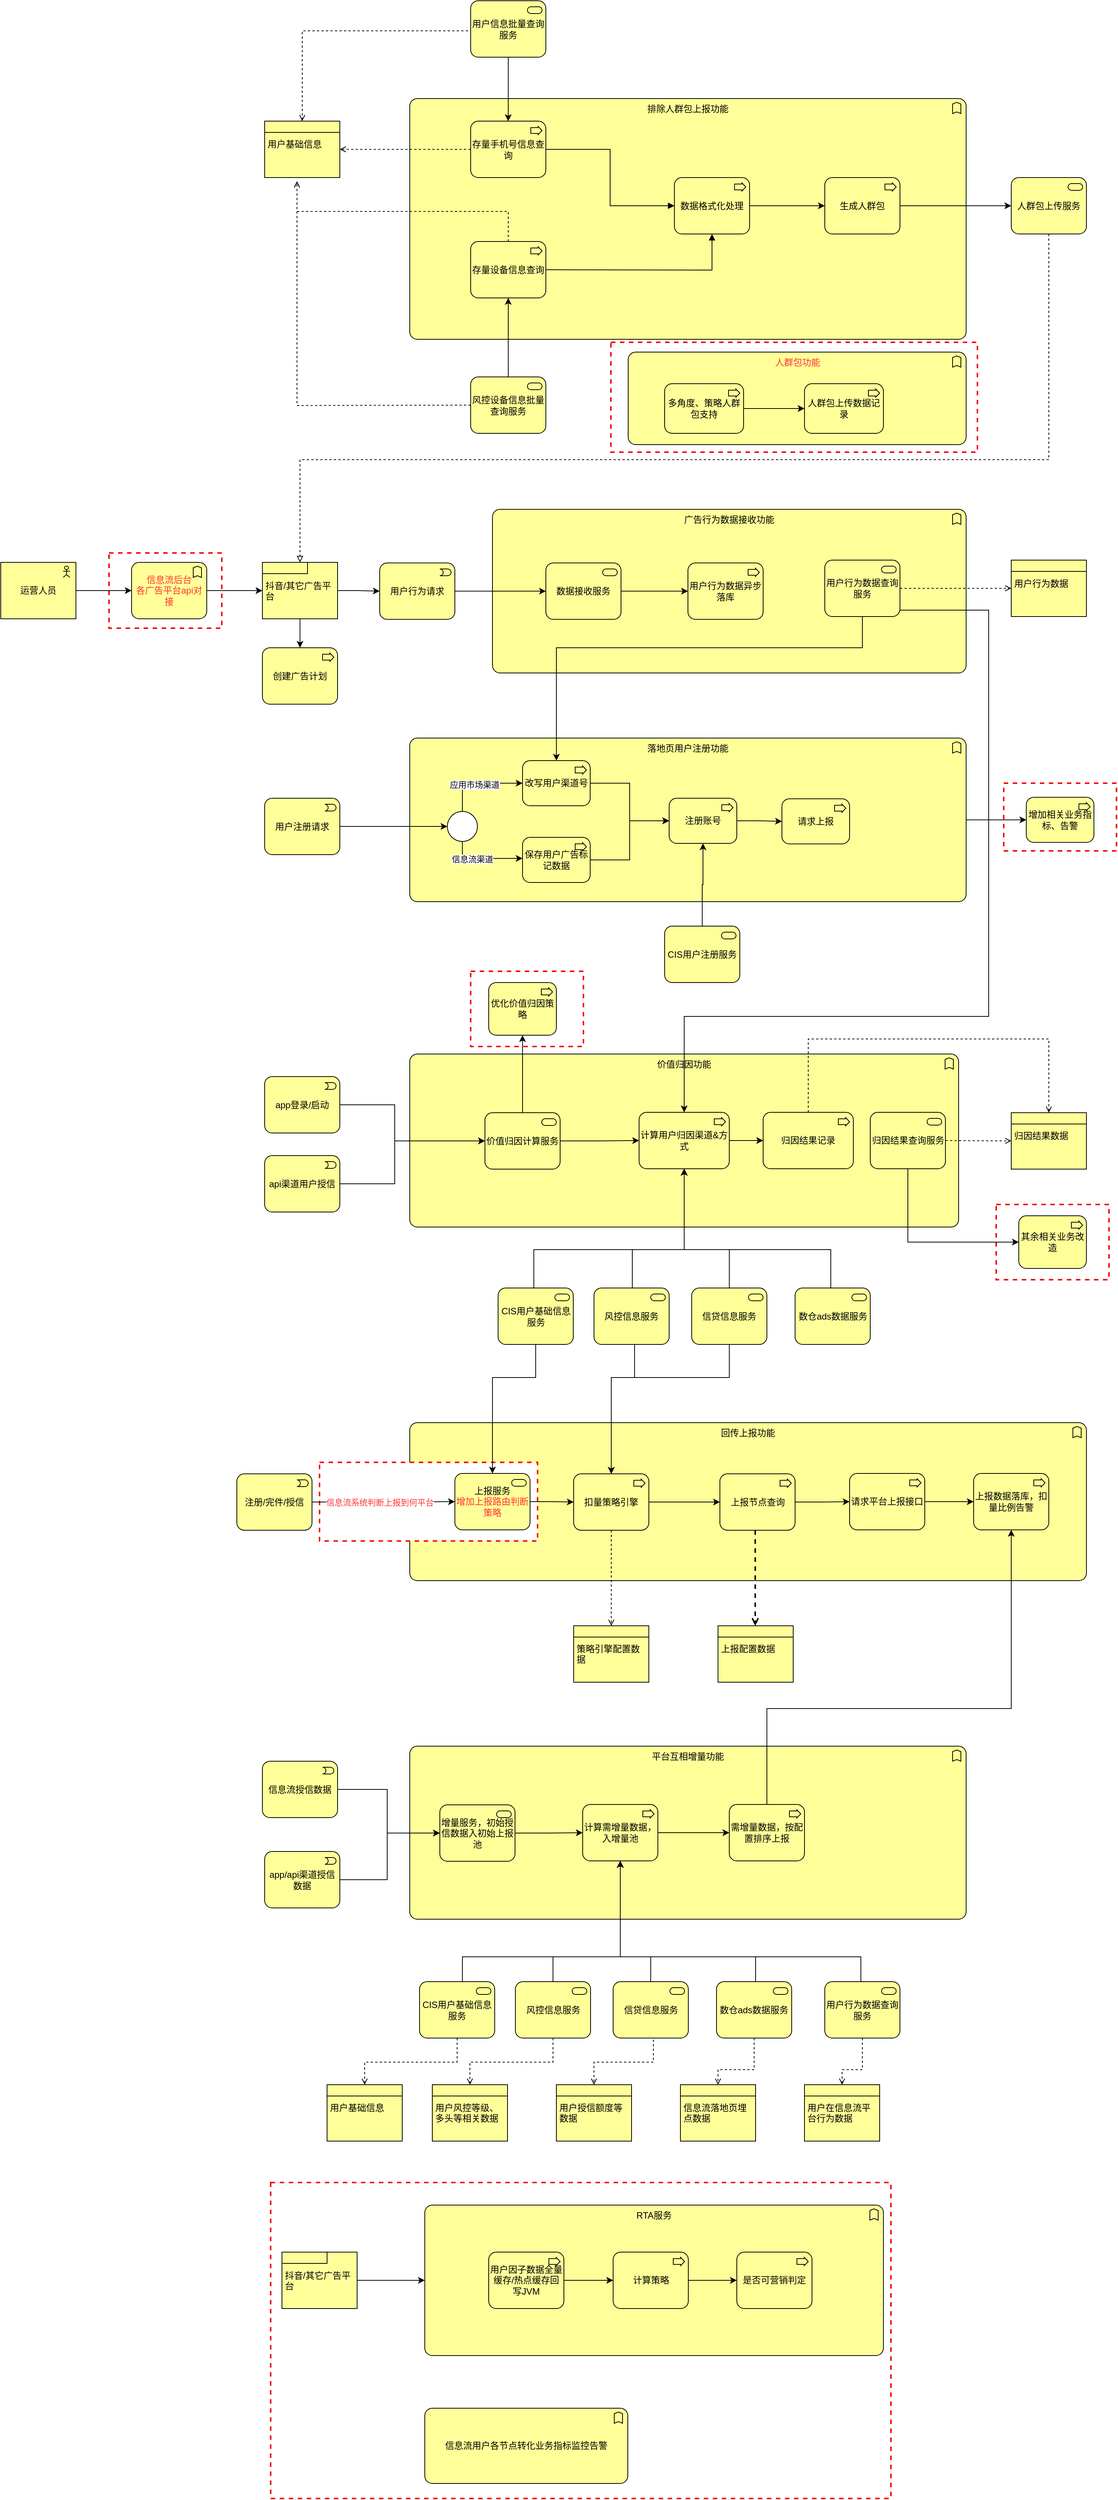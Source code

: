<mxfile version="21.6.9" type="github">
  <diagram name="第 1 页" id="P8AS8_ozcxbZACo7uCWV">
    <mxGraphModel dx="2673" dy="1119" grid="1" gridSize="10" guides="1" tooltips="1" connect="1" arrows="1" fold="1" page="1" pageScale="1" pageWidth="827" pageHeight="1169" math="0" shadow="0">
      <root>
        <mxCell id="0" />
        <mxCell id="1" parent="0" />
        <mxCell id="4QnyZibkJMVUhtKKeDK3-170" value="" style="whiteSpace=wrap;html=1;dashed=1;strokeColor=#f40606;strokeWidth=2;" vertex="1" parent="1">
          <mxGeometry x="-55" y="2980" width="825" height="420" as="geometry" />
        </mxCell>
        <mxCell id="4QnyZibkJMVUhtKKeDK3-159" value="" style="whiteSpace=wrap;html=1;dashed=1;strokeColor=#f40606;strokeWidth=2;" vertex="1" parent="1">
          <mxGeometry x="211" y="1370" width="150" height="100" as="geometry" />
        </mxCell>
        <mxCell id="4QnyZibkJMVUhtKKeDK3-155" value="" style="whiteSpace=wrap;html=1;dashed=1;strokeColor=#f40606;strokeWidth=2;" vertex="1" parent="1">
          <mxGeometry x="910" y="1680" width="150" height="100" as="geometry" />
        </mxCell>
        <mxCell id="4QnyZibkJMVUhtKKeDK3-153" value="" style="whiteSpace=wrap;html=1;dashed=1;strokeColor=#f40606;strokeWidth=2;" vertex="1" parent="1">
          <mxGeometry x="920" y="1120" width="150" height="90" as="geometry" />
        </mxCell>
        <mxCell id="4QnyZibkJMVUhtKKeDK3-150" value="" style="whiteSpace=wrap;html=1;dashed=1;strokeColor=#f40606;strokeWidth=2;" vertex="1" parent="1">
          <mxGeometry x="397.5" y="534" width="487.5" height="146" as="geometry" />
        </mxCell>
        <mxCell id="4QnyZibkJMVUhtKKeDK3-144" value="" style="whiteSpace=wrap;html=1;dashed=1;strokeColor=#f40606;strokeWidth=2;" vertex="1" parent="1">
          <mxGeometry x="-270" y="814" width="150" height="100" as="geometry" />
        </mxCell>
        <mxCell id="4QnyZibkJMVUhtKKeDK3-1" value="回传上报功能" style="html=1;outlineConnect=0;whiteSpace=wrap;fillColor=#ffff99;shape=mxgraph.archimate.business;busType=function;verticalAlign=top;" vertex="1" parent="1">
          <mxGeometry x="130" y="1970" width="900" height="210" as="geometry" />
        </mxCell>
        <mxCell id="4QnyZibkJMVUhtKKeDK3-129" value="" style="whiteSpace=wrap;html=1;dashed=1;strokeColor=#f40606;strokeWidth=2;" vertex="1" parent="1">
          <mxGeometry x="10" y="2022.75" width="290" height="104.5" as="geometry" />
        </mxCell>
        <mxCell id="4QnyZibkJMVUhtKKeDK3-2" value="价值归因功能" style="html=1;outlineConnect=0;whiteSpace=wrap;fillColor=#ffff99;shape=mxgraph.archimate.business;busType=function;verticalAlign=top;" vertex="1" parent="1">
          <mxGeometry x="130" y="1480" width="730" height="230" as="geometry" />
        </mxCell>
        <mxCell id="4QnyZibkJMVUhtKKeDK3-3" value="&lt;div style=&quot;&quot;&gt;&lt;span style=&quot;background-color: initial;&quot;&gt;排除人群包上报功能&lt;/span&gt;&lt;/div&gt;" style="html=1;outlineConnect=0;whiteSpace=wrap;fillColor=#ffff99;shape=mxgraph.archimate.business;busType=function;align=center;verticalAlign=top;" vertex="1" parent="1">
          <mxGeometry x="130" y="210" width="740" height="320" as="geometry" />
        </mxCell>
        <mxCell id="4QnyZibkJMVUhtKKeDK3-4" value="存量手机号信息查询" style="html=1;outlineConnect=0;whiteSpace=wrap;fillColor=#ffff99;shape=mxgraph.archimate.business;busType=process" vertex="1" parent="1">
          <mxGeometry x="211" y="240" width="100" height="75" as="geometry" />
        </mxCell>
        <mxCell id="4QnyZibkJMVUhtKKeDK3-5" style="edgeStyle=orthogonalEdgeStyle;rounded=0;orthogonalLoop=1;jettySize=auto;html=1;" edge="1" parent="1" source="4QnyZibkJMVUhtKKeDK3-6" target="4QnyZibkJMVUhtKKeDK3-4">
          <mxGeometry relative="1" as="geometry" />
        </mxCell>
        <mxCell id="4QnyZibkJMVUhtKKeDK3-6" value="用户信息批量查询服务" style="html=1;outlineConnect=0;whiteSpace=wrap;fillColor=#ffff99;shape=mxgraph.archimate.business;busType=service" vertex="1" parent="1">
          <mxGeometry x="211" y="80" width="100" height="75" as="geometry" />
        </mxCell>
        <mxCell id="4QnyZibkJMVUhtKKeDK3-7" value="&lt;table cellpadding=&quot;0&quot; cellspacing=&quot;0&quot; style=&quot;font-size:1em;width:100%;height:100%;&quot;&gt;&lt;tbody&gt;&lt;tr style=&quot;height:20px;&quot;&gt;&lt;td align=&quot;center&quot;&gt;&lt;/td&gt;&lt;/tr&gt;&lt;tr&gt;&lt;td align=&quot;left&quot; valign=&quot;top&quot; style=&quot;padding:4px;&quot;&gt;用户基础信息&lt;/td&gt;&lt;/tr&gt;&lt;/tbody&gt;&lt;/table&gt;" style="html=1;outlineConnect=0;whiteSpace=wrap;fillColor=#ffff99;shape=mxgraph.archimate.businessObject;overflow=fill" vertex="1" parent="1">
          <mxGeometry x="-63" y="240" width="100" height="75" as="geometry" />
        </mxCell>
        <mxCell id="4QnyZibkJMVUhtKKeDK3-8" value="" style="edgeStyle=elbowEdgeStyle;html=1;endArrow=open;elbow=vertical;endFill=1;dashed=1;rounded=0;exitX=0;exitY=0.5;exitDx=0;exitDy=0;exitPerimeter=0;" edge="1" parent="1" source="4QnyZibkJMVUhtKKeDK3-6" target="4QnyZibkJMVUhtKKeDK3-7">
          <mxGeometry width="100" height="75" relative="1" as="geometry">
            <mxPoint x="260" y="160" as="sourcePoint" />
            <mxPoint x="680" y="470" as="targetPoint" />
            <Array as="points">
              <mxPoint x="120" y="120" />
            </Array>
          </mxGeometry>
        </mxCell>
        <mxCell id="4QnyZibkJMVUhtKKeDK3-9" value="" style="edgeStyle=elbowEdgeStyle;html=1;endArrow=open;elbow=vertical;endFill=1;dashed=1;rounded=0;exitX=0;exitY=0.5;exitDx=0;exitDy=0;exitPerimeter=0;entryX=1;entryY=0.5;entryDx=0;entryDy=0;entryPerimeter=0;" edge="1" parent="1" source="4QnyZibkJMVUhtKKeDK3-4" target="4QnyZibkJMVUhtKKeDK3-7">
          <mxGeometry width="100" height="75" relative="1" as="geometry">
            <mxPoint x="50" y="430" as="sourcePoint" />
            <mxPoint x="-150" y="552" as="targetPoint" />
          </mxGeometry>
        </mxCell>
        <mxCell id="4QnyZibkJMVUhtKKeDK3-10" value="存量设备信息查询" style="html=1;outlineConnect=0;whiteSpace=wrap;fillColor=#ffff99;shape=mxgraph.archimate.business;busType=process" vertex="1" parent="1">
          <mxGeometry x="211" y="400" width="100" height="75" as="geometry" />
        </mxCell>
        <mxCell id="4QnyZibkJMVUhtKKeDK3-11" value="" style="edgeStyle=elbowEdgeStyle;html=1;endArrow=open;elbow=vertical;endFill=1;dashed=1;rounded=0;exitX=0.5;exitY=0;exitDx=0;exitDy=0;exitPerimeter=0;" edge="1" parent="1" source="4QnyZibkJMVUhtKKeDK3-10">
          <mxGeometry width="100" height="75" relative="1" as="geometry">
            <mxPoint x="150" y="410" as="sourcePoint" />
            <mxPoint x="-20" y="320" as="targetPoint" />
          </mxGeometry>
        </mxCell>
        <mxCell id="4QnyZibkJMVUhtKKeDK3-12" style="edgeStyle=orthogonalEdgeStyle;rounded=0;orthogonalLoop=1;jettySize=auto;html=1;entryX=0.5;entryY=1;entryDx=0;entryDy=0;entryPerimeter=0;" edge="1" parent="1" source="4QnyZibkJMVUhtKKeDK3-13" target="4QnyZibkJMVUhtKKeDK3-10">
          <mxGeometry relative="1" as="geometry" />
        </mxCell>
        <mxCell id="4QnyZibkJMVUhtKKeDK3-13" value="风控设备信息批量查询服务" style="html=1;outlineConnect=0;whiteSpace=wrap;fillColor=#ffff99;shape=mxgraph.archimate.business;busType=service" vertex="1" parent="1">
          <mxGeometry x="211" y="580" width="100" height="75" as="geometry" />
        </mxCell>
        <mxCell id="4QnyZibkJMVUhtKKeDK3-14" style="edgeStyle=orthogonalEdgeStyle;rounded=0;orthogonalLoop=1;jettySize=auto;html=1;entryX=0;entryY=0.5;entryDx=0;entryDy=0;entryPerimeter=0;" edge="1" parent="1" source="4QnyZibkJMVUhtKKeDK3-15" target="4QnyZibkJMVUhtKKeDK3-19">
          <mxGeometry relative="1" as="geometry" />
        </mxCell>
        <mxCell id="4QnyZibkJMVUhtKKeDK3-15" value="数据格式化处理" style="html=1;outlineConnect=0;whiteSpace=wrap;fillColor=#ffff99;shape=mxgraph.archimate.business;busType=process" vertex="1" parent="1">
          <mxGeometry x="482" y="315" width="100" height="75" as="geometry" />
        </mxCell>
        <mxCell id="4QnyZibkJMVUhtKKeDK3-16" value="" style="endArrow=block;html=1;endFill=1;startArrow=none;startFill=0;edgeStyle=elbowEdgeStyle;elbow=vertical;dashed=0;rounded=0;entryX=0;entryY=0.5;entryDx=0;entryDy=0;entryPerimeter=0;" edge="1" parent="1" source="4QnyZibkJMVUhtKKeDK3-4" target="4QnyZibkJMVUhtKKeDK3-15">
          <mxGeometry width="100" height="75" relative="1" as="geometry">
            <mxPoint x="20" y="605" as="sourcePoint" />
            <mxPoint x="120" y="530" as="targetPoint" />
          </mxGeometry>
        </mxCell>
        <mxCell id="4QnyZibkJMVUhtKKeDK3-17" value="" style="edgeStyle=elbowEdgeStyle;html=1;endArrow=block;dashed=0;elbow=vertical;endFill=1;rounded=0;exitX=1;exitY=0.5;exitDx=0;exitDy=0;exitPerimeter=0;" edge="1" parent="1" source="4QnyZibkJMVUhtKKeDK3-10" target="4QnyZibkJMVUhtKKeDK3-15">
          <mxGeometry width="160" relative="1" as="geometry">
            <mxPoint x="370" y="630" as="sourcePoint" />
            <mxPoint x="530" y="630" as="targetPoint" />
            <Array as="points">
              <mxPoint x="380" y="438" />
            </Array>
          </mxGeometry>
        </mxCell>
        <mxCell id="4QnyZibkJMVUhtKKeDK3-18" style="edgeStyle=orthogonalEdgeStyle;rounded=0;orthogonalLoop=1;jettySize=auto;html=1;entryX=0;entryY=0.5;entryDx=0;entryDy=0;entryPerimeter=0;" edge="1" parent="1" source="4QnyZibkJMVUhtKKeDK3-19" target="4QnyZibkJMVUhtKKeDK3-21">
          <mxGeometry relative="1" as="geometry" />
        </mxCell>
        <mxCell id="4QnyZibkJMVUhtKKeDK3-19" value="生成人群包" style="html=1;outlineConnect=0;whiteSpace=wrap;fillColor=#ffff99;shape=mxgraph.archimate.business;busType=process" vertex="1" parent="1">
          <mxGeometry x="682" y="315" width="100" height="75" as="geometry" />
        </mxCell>
        <mxCell id="4QnyZibkJMVUhtKKeDK3-20" value="" style="edgeStyle=elbowEdgeStyle;html=1;endArrow=open;elbow=vertical;endFill=1;dashed=1;rounded=0;exitX=0;exitY=0.5;exitDx=0;exitDy=0;exitPerimeter=0;" edge="1" parent="1" source="4QnyZibkJMVUhtKKeDK3-13">
          <mxGeometry width="100" height="75" relative="1" as="geometry">
            <mxPoint x="110" y="570" as="sourcePoint" />
            <mxPoint x="-20" y="320" as="targetPoint" />
            <Array as="points">
              <mxPoint x="70" y="618" />
            </Array>
          </mxGeometry>
        </mxCell>
        <mxCell id="4QnyZibkJMVUhtKKeDK3-21" value="人群包上传服务" style="html=1;outlineConnect=0;whiteSpace=wrap;fillColor=#ffff99;shape=mxgraph.archimate.business;busType=service" vertex="1" parent="1">
          <mxGeometry x="930" y="315" width="100" height="75" as="geometry" />
        </mxCell>
        <mxCell id="4QnyZibkJMVUhtKKeDK3-142" style="edgeStyle=orthogonalEdgeStyle;rounded=0;orthogonalLoop=1;jettySize=auto;html=1;entryX=0;entryY=0.5;entryDx=0;entryDy=0;entryPerimeter=0;" edge="1" parent="1" source="4QnyZibkJMVUhtKKeDK3-23" target="4QnyZibkJMVUhtKKeDK3-141">
          <mxGeometry relative="1" as="geometry" />
        </mxCell>
        <mxCell id="4QnyZibkJMVUhtKKeDK3-23" value="运营人员" style="html=1;outlineConnect=0;whiteSpace=wrap;fillColor=#ffff99;shape=mxgraph.archimate.application;appType=actor" vertex="1" parent="1">
          <mxGeometry x="-414" y="826.5" width="100" height="75" as="geometry" />
        </mxCell>
        <mxCell id="4QnyZibkJMVUhtKKeDK3-24" value="创建广告计划" style="html=1;outlineConnect=0;whiteSpace=wrap;fillColor=#ffff99;shape=mxgraph.archimate.business;busType=process" vertex="1" parent="1">
          <mxGeometry x="-66" y="940" width="100" height="75" as="geometry" />
        </mxCell>
        <mxCell id="4QnyZibkJMVUhtKKeDK3-25" value="广告行为数据接收功能" style="html=1;outlineConnect=0;whiteSpace=wrap;fillColor=#ffff99;shape=mxgraph.archimate.business;busType=function;verticalAlign=top;" vertex="1" parent="1">
          <mxGeometry x="240" y="756" width="630" height="217.5" as="geometry" />
        </mxCell>
        <mxCell id="4QnyZibkJMVUhtKKeDK3-26" style="edgeStyle=orthogonalEdgeStyle;rounded=0;orthogonalLoop=1;jettySize=auto;html=1;entryX=0;entryY=0.5;entryDx=0;entryDy=0;entryPerimeter=0;" edge="1" parent="1" source="4QnyZibkJMVUhtKKeDK3-27" target="4QnyZibkJMVUhtKKeDK3-29">
          <mxGeometry relative="1" as="geometry" />
        </mxCell>
        <mxCell id="4QnyZibkJMVUhtKKeDK3-27" value="用户行为请求" style="html=1;outlineConnect=0;whiteSpace=wrap;fillColor=#ffff99;shape=mxgraph.archimate.business;busType=event" vertex="1" parent="1">
          <mxGeometry x="90" y="827.25" width="100" height="75" as="geometry" />
        </mxCell>
        <mxCell id="4QnyZibkJMVUhtKKeDK3-28" style="edgeStyle=orthogonalEdgeStyle;rounded=0;orthogonalLoop=1;jettySize=auto;html=1;entryX=0;entryY=0.5;entryDx=0;entryDy=0;entryPerimeter=0;" edge="1" parent="1" source="4QnyZibkJMVUhtKKeDK3-29" target="4QnyZibkJMVUhtKKeDK3-30">
          <mxGeometry relative="1" as="geometry" />
        </mxCell>
        <mxCell id="4QnyZibkJMVUhtKKeDK3-29" value="数据接收服务" style="html=1;outlineConnect=0;whiteSpace=wrap;fillColor=#ffff99;shape=mxgraph.archimate.business;busType=service" vertex="1" parent="1">
          <mxGeometry x="311" y="827.25" width="100" height="75" as="geometry" />
        </mxCell>
        <mxCell id="4QnyZibkJMVUhtKKeDK3-30" value="用户行为数据异步落库" style="html=1;outlineConnect=0;whiteSpace=wrap;fillColor=#ffff99;shape=mxgraph.archimate.business;busType=process" vertex="1" parent="1">
          <mxGeometry x="500" y="827.25" width="100" height="75" as="geometry" />
        </mxCell>
        <mxCell id="4QnyZibkJMVUhtKKeDK3-31" value="用户行为数据查询服务" style="html=1;outlineConnect=0;whiteSpace=wrap;fillColor=#ffff99;shape=mxgraph.archimate.business;busType=service" vertex="1" parent="1">
          <mxGeometry x="682" y="823.5" width="100" height="75" as="geometry" />
        </mxCell>
        <mxCell id="4QnyZibkJMVUhtKKeDK3-32" value="&lt;table cellpadding=&quot;0&quot; cellspacing=&quot;0&quot; style=&quot;font-size:1em;width:100%;height:100%;&quot;&gt;&lt;tbody&gt;&lt;tr style=&quot;height:20px;&quot;&gt;&lt;td align=&quot;center&quot;&gt;&lt;/td&gt;&lt;/tr&gt;&lt;tr&gt;&lt;td align=&quot;left&quot; valign=&quot;top&quot; style=&quot;padding:4px;&quot;&gt;用户行为数据&lt;/td&gt;&lt;/tr&gt;&lt;/tbody&gt;&lt;/table&gt;" style="html=1;outlineConnect=0;whiteSpace=wrap;fillColor=#ffff99;shape=mxgraph.archimate.businessObject;overflow=fill" vertex="1" parent="1">
          <mxGeometry x="930" y="823.5" width="100" height="75" as="geometry" />
        </mxCell>
        <mxCell id="4QnyZibkJMVUhtKKeDK3-152" style="edgeStyle=orthogonalEdgeStyle;rounded=0;orthogonalLoop=1;jettySize=auto;html=1;" edge="1" parent="1" source="4QnyZibkJMVUhtKKeDK3-33" target="4QnyZibkJMVUhtKKeDK3-151">
          <mxGeometry relative="1" as="geometry" />
        </mxCell>
        <mxCell id="4QnyZibkJMVUhtKKeDK3-33" value="落地页用户注册功能" style="html=1;outlineConnect=0;whiteSpace=wrap;fillColor=#ffff99;shape=mxgraph.archimate.business;busType=function;verticalAlign=top;" vertex="1" parent="1">
          <mxGeometry x="130" y="1060" width="740" height="217.5" as="geometry" />
        </mxCell>
        <mxCell id="4QnyZibkJMVUhtKKeDK3-34" style="edgeStyle=orthogonalEdgeStyle;rounded=0;orthogonalLoop=1;jettySize=auto;html=1;entryX=0;entryY=0.5;entryDx=0;entryDy=0;entryPerimeter=0;" edge="1" parent="1" source="4QnyZibkJMVUhtKKeDK3-37" target="4QnyZibkJMVUhtKKeDK3-27">
          <mxGeometry relative="1" as="geometry" />
        </mxCell>
        <mxCell id="4QnyZibkJMVUhtKKeDK3-35" style="edgeStyle=orthogonalEdgeStyle;rounded=0;orthogonalLoop=1;jettySize=auto;html=1;entryX=0.5;entryY=0;entryDx=0;entryDy=0;entryPerimeter=0;" edge="1" parent="1" source="4QnyZibkJMVUhtKKeDK3-31" target="4QnyZibkJMVUhtKKeDK3-48">
          <mxGeometry relative="1" as="geometry">
            <Array as="points">
              <mxPoint x="732" y="940" />
              <mxPoint x="325" y="940" />
            </Array>
          </mxGeometry>
        </mxCell>
        <mxCell id="4QnyZibkJMVUhtKKeDK3-36" style="edgeStyle=orthogonalEdgeStyle;rounded=0;orthogonalLoop=1;jettySize=auto;html=1;entryX=0.5;entryY=0;entryDx=0;entryDy=0;entryPerimeter=0;" edge="1" parent="1" source="4QnyZibkJMVUhtKKeDK3-37" target="4QnyZibkJMVUhtKKeDK3-24">
          <mxGeometry relative="1" as="geometry" />
        </mxCell>
        <mxCell id="4QnyZibkJMVUhtKKeDK3-37" value="&lt;table cellpadding=&quot;0&quot; cellspacing=&quot;0&quot; style=&quot;font-size:1em;width:100%;height:100%;&quot;&gt;&lt;tbody&gt;&lt;tr style=&quot;height:20px;&quot;&gt;&lt;td align=&quot;left&quot;&gt;&lt;/td&gt;&lt;/tr&gt;&lt;tr&gt;&lt;td align=&quot;left&quot; valign=&quot;top&quot; style=&quot;padding:4px;&quot;&gt;抖音/其它广告平台&lt;/td&gt;&lt;/tr&gt;&lt;/tbody&gt;&lt;/table&gt;" style="html=1;outlineConnect=0;whiteSpace=wrap;fillColor=#ffff99;shape=mxgraph.archimate.product;overflow=fill" vertex="1" parent="1">
          <mxGeometry x="-66" y="826.5" width="100" height="75" as="geometry" />
        </mxCell>
        <mxCell id="4QnyZibkJMVUhtKKeDK3-38" style="edgeStyle=orthogonalEdgeStyle;rounded=0;orthogonalLoop=1;jettySize=auto;html=1;entryX=0.5;entryY=0;entryDx=0;entryDy=0;entryPerimeter=0;" edge="1" parent="1" source="4QnyZibkJMVUhtKKeDK3-31" target="4QnyZibkJMVUhtKKeDK3-64">
          <mxGeometry relative="1" as="geometry">
            <Array as="points">
              <mxPoint x="900" y="890" />
              <mxPoint x="900" y="1430" />
              <mxPoint x="495" y="1430" />
            </Array>
          </mxGeometry>
        </mxCell>
        <mxCell id="4QnyZibkJMVUhtKKeDK3-39" value="" style="edgeStyle=elbowEdgeStyle;html=1;endArrow=open;elbow=vertical;endFill=1;dashed=1;rounded=0;exitX=1;exitY=0.5;exitDx=0;exitDy=0;exitPerimeter=0;entryX=0;entryY=0.5;entryDx=0;entryDy=0;entryPerimeter=0;" edge="1" parent="1" source="4QnyZibkJMVUhtKKeDK3-31" target="4QnyZibkJMVUhtKKeDK3-32">
          <mxGeometry width="100" height="75" relative="1" as="geometry">
            <mxPoint x="744" y="636" as="sourcePoint" />
            <mxPoint x="910" y="866" as="targetPoint" />
          </mxGeometry>
        </mxCell>
        <mxCell id="4QnyZibkJMVUhtKKeDK3-40" style="edgeStyle=orthogonalEdgeStyle;rounded=0;orthogonalLoop=1;jettySize=auto;html=1;entryX=0;entryY=0.5;entryDx=0;entryDy=0;" edge="1" parent="1" source="4QnyZibkJMVUhtKKeDK3-41">
          <mxGeometry relative="1" as="geometry">
            <mxPoint x="180.0" y="1177.5" as="targetPoint" />
          </mxGeometry>
        </mxCell>
        <mxCell id="4QnyZibkJMVUhtKKeDK3-41" value="用户注册请求" style="html=1;outlineConnect=0;whiteSpace=wrap;fillColor=#ffff99;shape=mxgraph.archimate.business;busType=event" vertex="1" parent="1">
          <mxGeometry x="-63" y="1140" width="100" height="75" as="geometry" />
        </mxCell>
        <mxCell id="4QnyZibkJMVUhtKKeDK3-42" style="edgeStyle=orthogonalEdgeStyle;rounded=0;orthogonalLoop=1;jettySize=auto;html=1;entryX=0;entryY=0.5;entryDx=0;entryDy=0;entryPerimeter=0;" edge="1" parent="1" source="4QnyZibkJMVUhtKKeDK3-46" target="4QnyZibkJMVUhtKKeDK3-48">
          <mxGeometry relative="1" as="geometry">
            <Array as="points">
              <mxPoint x="200" y="1120" />
            </Array>
          </mxGeometry>
        </mxCell>
        <mxCell id="4QnyZibkJMVUhtKKeDK3-43" value="应用市场渠道" style="edgeLabel;html=1;align=center;verticalAlign=middle;resizable=0;points=[];" vertex="1" connectable="0" parent="4QnyZibkJMVUhtKKeDK3-42">
          <mxGeometry x="-0.092" y="-2" relative="1" as="geometry">
            <mxPoint as="offset" />
          </mxGeometry>
        </mxCell>
        <mxCell id="4QnyZibkJMVUhtKKeDK3-44" style="edgeStyle=orthogonalEdgeStyle;rounded=0;orthogonalLoop=1;jettySize=auto;html=1;" edge="1" parent="1" source="4QnyZibkJMVUhtKKeDK3-46" target="4QnyZibkJMVUhtKKeDK3-50">
          <mxGeometry relative="1" as="geometry">
            <Array as="points">
              <mxPoint x="200" y="1220" />
            </Array>
          </mxGeometry>
        </mxCell>
        <mxCell id="4QnyZibkJMVUhtKKeDK3-45" value="信息流渠道" style="edgeLabel;html=1;align=center;verticalAlign=middle;resizable=0;points=[];" vertex="1" connectable="0" parent="4QnyZibkJMVUhtKKeDK3-44">
          <mxGeometry x="-0.317" y="-1" relative="1" as="geometry">
            <mxPoint as="offset" />
          </mxGeometry>
        </mxCell>
        <mxCell id="4QnyZibkJMVUhtKKeDK3-46" value="" style="ellipse;html=1;verticalLabelPosition=bottom;labelBackgroundColor=#ffffff;verticalAlign=top;fillColor=#ffffff" vertex="1" parent="1">
          <mxGeometry x="180" y="1157.5" width="40" height="40" as="geometry" />
        </mxCell>
        <mxCell id="4QnyZibkJMVUhtKKeDK3-47" style="edgeStyle=orthogonalEdgeStyle;rounded=0;orthogonalLoop=1;jettySize=auto;html=1;" edge="1" parent="1" source="4QnyZibkJMVUhtKKeDK3-48" target="4QnyZibkJMVUhtKKeDK3-54">
          <mxGeometry relative="1" as="geometry" />
        </mxCell>
        <mxCell id="4QnyZibkJMVUhtKKeDK3-48" value="改写用户渠道号" style="html=1;outlineConnect=0;whiteSpace=wrap;fillColor=#ffff99;shape=mxgraph.archimate.business;busType=process" vertex="1" parent="1">
          <mxGeometry x="280" y="1090" width="90" height="60" as="geometry" />
        </mxCell>
        <mxCell id="4QnyZibkJMVUhtKKeDK3-49" style="edgeStyle=orthogonalEdgeStyle;rounded=0;orthogonalLoop=1;jettySize=auto;html=1;entryX=0;entryY=0.5;entryDx=0;entryDy=0;entryPerimeter=0;" edge="1" parent="1" source="4QnyZibkJMVUhtKKeDK3-50" target="4QnyZibkJMVUhtKKeDK3-54">
          <mxGeometry relative="1" as="geometry" />
        </mxCell>
        <mxCell id="4QnyZibkJMVUhtKKeDK3-50" value="保存用户广告标记数据" style="html=1;outlineConnect=0;whiteSpace=wrap;fillColor=#ffff99;shape=mxgraph.archimate.business;busType=process" vertex="1" parent="1">
          <mxGeometry x="280" y="1192" width="90" height="60" as="geometry" />
        </mxCell>
        <mxCell id="4QnyZibkJMVUhtKKeDK3-51" style="edgeStyle=orthogonalEdgeStyle;rounded=0;orthogonalLoop=1;jettySize=auto;html=1;entryX=0.5;entryY=1;entryDx=0;entryDy=0;entryPerimeter=0;" edge="1" parent="1" source="4QnyZibkJMVUhtKKeDK3-52" target="4QnyZibkJMVUhtKKeDK3-54">
          <mxGeometry relative="1" as="geometry" />
        </mxCell>
        <mxCell id="4QnyZibkJMVUhtKKeDK3-52" value="CIS用户注册服务" style="html=1;outlineConnect=0;whiteSpace=wrap;fillColor=#ffff99;shape=mxgraph.archimate.business;busType=service" vertex="1" parent="1">
          <mxGeometry x="469" y="1310" width="100" height="75" as="geometry" />
        </mxCell>
        <mxCell id="4QnyZibkJMVUhtKKeDK3-53" style="edgeStyle=orthogonalEdgeStyle;rounded=0;orthogonalLoop=1;jettySize=auto;html=1;" edge="1" parent="1" source="4QnyZibkJMVUhtKKeDK3-54" target="4QnyZibkJMVUhtKKeDK3-55">
          <mxGeometry relative="1" as="geometry" />
        </mxCell>
        <mxCell id="4QnyZibkJMVUhtKKeDK3-54" value="注册账号" style="html=1;outlineConnect=0;whiteSpace=wrap;fillColor=#ffff99;shape=mxgraph.archimate.business;busType=process" vertex="1" parent="1">
          <mxGeometry x="475" y="1140" width="90" height="60" as="geometry" />
        </mxCell>
        <mxCell id="4QnyZibkJMVUhtKKeDK3-55" value="请求上报" style="html=1;outlineConnect=0;whiteSpace=wrap;fillColor=#ffff99;shape=mxgraph.archimate.business;busType=process" vertex="1" parent="1">
          <mxGeometry x="625" y="1140.75" width="90" height="60" as="geometry" />
        </mxCell>
        <mxCell id="4QnyZibkJMVUhtKKeDK3-56" value="" style="edgeStyle=elbowEdgeStyle;html=1;endArrow=block;elbow=vertical;endFill=0;dashed=1;rounded=0;exitX=0.5;exitY=1;exitDx=0;exitDy=0;exitPerimeter=0;" edge="1" parent="1" source="4QnyZibkJMVUhtKKeDK3-21" target="4QnyZibkJMVUhtKKeDK3-37">
          <mxGeometry width="100" height="75" relative="1" as="geometry">
            <mxPoint x="440" y="695" as="sourcePoint" />
            <mxPoint x="540" y="620" as="targetPoint" />
            <Array as="points">
              <mxPoint x="480" y="690" />
            </Array>
          </mxGeometry>
        </mxCell>
        <mxCell id="4QnyZibkJMVUhtKKeDK3-57" style="edgeStyle=orthogonalEdgeStyle;rounded=0;orthogonalLoop=1;jettySize=auto;html=1;entryX=0;entryY=0.5;entryDx=0;entryDy=0;entryPerimeter=0;" edge="1" parent="1" source="4QnyZibkJMVUhtKKeDK3-58" target="4QnyZibkJMVUhtKKeDK3-62">
          <mxGeometry relative="1" as="geometry">
            <Array as="points">
              <mxPoint x="110" y="1548" />
              <mxPoint x="110" y="1596" />
            </Array>
          </mxGeometry>
        </mxCell>
        <mxCell id="4QnyZibkJMVUhtKKeDK3-58" value="app登录/启动" style="html=1;outlineConnect=0;whiteSpace=wrap;fillColor=#ffff99;shape=mxgraph.archimate.business;busType=event" vertex="1" parent="1">
          <mxGeometry x="-63" y="1510" width="100" height="75" as="geometry" />
        </mxCell>
        <mxCell id="4QnyZibkJMVUhtKKeDK3-59" style="edgeStyle=orthogonalEdgeStyle;rounded=0;orthogonalLoop=1;jettySize=auto;html=1;entryX=0;entryY=0.5;entryDx=0;entryDy=0;entryPerimeter=0;" edge="1" parent="1" source="4QnyZibkJMVUhtKKeDK3-60" target="4QnyZibkJMVUhtKKeDK3-62">
          <mxGeometry relative="1" as="geometry">
            <Array as="points">
              <mxPoint x="110" y="1653" />
              <mxPoint x="110" y="1596" />
            </Array>
          </mxGeometry>
        </mxCell>
        <mxCell id="4QnyZibkJMVUhtKKeDK3-60" value="api渠道用户授信" style="html=1;outlineConnect=0;whiteSpace=wrap;fillColor=#ffff99;shape=mxgraph.archimate.business;busType=event" vertex="1" parent="1">
          <mxGeometry x="-63" y="1615" width="100" height="75" as="geometry" />
        </mxCell>
        <mxCell id="4QnyZibkJMVUhtKKeDK3-61" style="edgeStyle=orthogonalEdgeStyle;rounded=0;orthogonalLoop=1;jettySize=auto;html=1;" edge="1" parent="1" source="4QnyZibkJMVUhtKKeDK3-62" target="4QnyZibkJMVUhtKKeDK3-64">
          <mxGeometry relative="1" as="geometry" />
        </mxCell>
        <mxCell id="4QnyZibkJMVUhtKKeDK3-158" style="edgeStyle=orthogonalEdgeStyle;rounded=0;orthogonalLoop=1;jettySize=auto;html=1;entryX=0.5;entryY=1;entryDx=0;entryDy=0;entryPerimeter=0;" edge="1" parent="1" source="4QnyZibkJMVUhtKKeDK3-62" target="4QnyZibkJMVUhtKKeDK3-157">
          <mxGeometry relative="1" as="geometry" />
        </mxCell>
        <mxCell id="4QnyZibkJMVUhtKKeDK3-62" value="价值归因计算服务" style="html=1;outlineConnect=0;whiteSpace=wrap;fillColor=#ffff99;shape=mxgraph.archimate.business;busType=service" vertex="1" parent="1">
          <mxGeometry x="230" y="1558" width="100" height="75" as="geometry" />
        </mxCell>
        <mxCell id="4QnyZibkJMVUhtKKeDK3-63" value="" style="edgeStyle=orthogonalEdgeStyle;rounded=0;orthogonalLoop=1;jettySize=auto;html=1;" edge="1" parent="1" source="4QnyZibkJMVUhtKKeDK3-64" target="4QnyZibkJMVUhtKKeDK3-77">
          <mxGeometry relative="1" as="geometry" />
        </mxCell>
        <mxCell id="4QnyZibkJMVUhtKKeDK3-64" value="计算用户归因渠道&amp;amp;方式" style="html=1;outlineConnect=0;whiteSpace=wrap;fillColor=#ffff99;shape=mxgraph.archimate.business;busType=process" vertex="1" parent="1">
          <mxGeometry x="435" y="1557.5" width="120" height="75" as="geometry" />
        </mxCell>
        <mxCell id="4QnyZibkJMVUhtKKeDK3-65" style="edgeStyle=orthogonalEdgeStyle;rounded=0;orthogonalLoop=1;jettySize=auto;html=1;" edge="1" parent="1" source="4QnyZibkJMVUhtKKeDK3-67" target="4QnyZibkJMVUhtKKeDK3-64">
          <mxGeometry relative="1" as="geometry">
            <Array as="points">
              <mxPoint x="295" y="1740" />
              <mxPoint x="495" y="1740" />
            </Array>
          </mxGeometry>
        </mxCell>
        <mxCell id="4QnyZibkJMVUhtKKeDK3-66" style="edgeStyle=orthogonalEdgeStyle;rounded=0;orthogonalLoop=1;jettySize=auto;html=1;" edge="1" parent="1" source="4QnyZibkJMVUhtKKeDK3-67" target="4QnyZibkJMVUhtKKeDK3-85">
          <mxGeometry relative="1" as="geometry">
            <Array as="points">
              <mxPoint x="298" y="1910" />
              <mxPoint x="240" y="1910" />
            </Array>
          </mxGeometry>
        </mxCell>
        <mxCell id="4QnyZibkJMVUhtKKeDK3-67" value="CIS用户基础信息服务" style="html=1;outlineConnect=0;whiteSpace=wrap;fillColor=#ffff99;shape=mxgraph.archimate.business;busType=service" vertex="1" parent="1">
          <mxGeometry x="247.5" y="1791" width="100" height="75" as="geometry" />
        </mxCell>
        <mxCell id="4QnyZibkJMVUhtKKeDK3-68" style="edgeStyle=orthogonalEdgeStyle;rounded=0;orthogonalLoop=1;jettySize=auto;html=1;entryX=0.5;entryY=1;entryDx=0;entryDy=0;entryPerimeter=0;" edge="1" parent="1" source="4QnyZibkJMVUhtKKeDK3-70" target="4QnyZibkJMVUhtKKeDK3-64">
          <mxGeometry relative="1" as="geometry">
            <Array as="points">
              <mxPoint x="426" y="1740" />
              <mxPoint x="495" y="1740" />
            </Array>
          </mxGeometry>
        </mxCell>
        <mxCell id="4QnyZibkJMVUhtKKeDK3-69" style="edgeStyle=orthogonalEdgeStyle;rounded=0;orthogonalLoop=1;jettySize=auto;html=1;entryX=0.5;entryY=0;entryDx=0;entryDy=0;entryPerimeter=0;" edge="1" parent="1" source="4QnyZibkJMVUhtKKeDK3-70" target="4QnyZibkJMVUhtKKeDK3-87">
          <mxGeometry relative="1" as="geometry">
            <mxPoint x="440" y="1940" as="targetPoint" />
            <Array as="points">
              <mxPoint x="429" y="1910" />
              <mxPoint x="398" y="1910" />
            </Array>
          </mxGeometry>
        </mxCell>
        <mxCell id="4QnyZibkJMVUhtKKeDK3-70" value="风控信息服务" style="html=1;outlineConnect=0;whiteSpace=wrap;fillColor=#ffff99;shape=mxgraph.archimate.business;busType=service" vertex="1" parent="1">
          <mxGeometry x="375" y="1791" width="100" height="75" as="geometry" />
        </mxCell>
        <mxCell id="4QnyZibkJMVUhtKKeDK3-71" style="edgeStyle=orthogonalEdgeStyle;rounded=0;orthogonalLoop=1;jettySize=auto;html=1;" edge="1" parent="1" source="4QnyZibkJMVUhtKKeDK3-73" target="4QnyZibkJMVUhtKKeDK3-64">
          <mxGeometry relative="1" as="geometry">
            <Array as="points">
              <mxPoint x="555" y="1740" />
              <mxPoint x="495" y="1740" />
            </Array>
          </mxGeometry>
        </mxCell>
        <mxCell id="4QnyZibkJMVUhtKKeDK3-72" style="edgeStyle=orthogonalEdgeStyle;rounded=0;orthogonalLoop=1;jettySize=auto;html=1;entryX=0.5;entryY=0;entryDx=0;entryDy=0;entryPerimeter=0;" edge="1" parent="1" source="4QnyZibkJMVUhtKKeDK3-73" target="4QnyZibkJMVUhtKKeDK3-87">
          <mxGeometry relative="1" as="geometry">
            <Array as="points">
              <mxPoint x="555" y="1910" />
              <mxPoint x="398" y="1910" />
            </Array>
          </mxGeometry>
        </mxCell>
        <mxCell id="4QnyZibkJMVUhtKKeDK3-73" value="信贷信息服务" style="html=1;outlineConnect=0;whiteSpace=wrap;fillColor=#ffff99;shape=mxgraph.archimate.business;busType=service" vertex="1" parent="1">
          <mxGeometry x="505" y="1791" width="100" height="75" as="geometry" />
        </mxCell>
        <mxCell id="4QnyZibkJMVUhtKKeDK3-74" style="edgeStyle=orthogonalEdgeStyle;rounded=0;orthogonalLoop=1;jettySize=auto;html=1;entryX=0.5;entryY=1;entryDx=0;entryDy=0;entryPerimeter=0;" edge="1" parent="1" source="4QnyZibkJMVUhtKKeDK3-75" target="4QnyZibkJMVUhtKKeDK3-64">
          <mxGeometry relative="1" as="geometry">
            <Array as="points">
              <mxPoint x="690" y="1740" />
              <mxPoint x="495" y="1740" />
            </Array>
          </mxGeometry>
        </mxCell>
        <mxCell id="4QnyZibkJMVUhtKKeDK3-75" value="数仓ads数据服务" style="html=1;outlineConnect=0;whiteSpace=wrap;fillColor=#ffff99;shape=mxgraph.archimate.business;busType=service" vertex="1" parent="1">
          <mxGeometry x="642.5" y="1791" width="100" height="75" as="geometry" />
        </mxCell>
        <mxCell id="4QnyZibkJMVUhtKKeDK3-156" style="edgeStyle=orthogonalEdgeStyle;rounded=0;orthogonalLoop=1;jettySize=auto;html=1;entryX=0;entryY=0.5;entryDx=0;entryDy=0;entryPerimeter=0;" edge="1" parent="1" source="4QnyZibkJMVUhtKKeDK3-76" target="4QnyZibkJMVUhtKKeDK3-154">
          <mxGeometry relative="1" as="geometry">
            <Array as="points">
              <mxPoint x="792" y="1730" />
              <mxPoint x="935" y="1730" />
            </Array>
          </mxGeometry>
        </mxCell>
        <mxCell id="4QnyZibkJMVUhtKKeDK3-76" value="归因结果查询服务" style="html=1;outlineConnect=0;whiteSpace=wrap;fillColor=#ffff99;shape=mxgraph.archimate.business;busType=service" vertex="1" parent="1">
          <mxGeometry x="742.5" y="1557.5" width="100" height="75" as="geometry" />
        </mxCell>
        <mxCell id="4QnyZibkJMVUhtKKeDK3-77" value="归因结果记录" style="html=1;outlineConnect=0;whiteSpace=wrap;fillColor=#ffff99;shape=mxgraph.archimate.business;busType=process" vertex="1" parent="1">
          <mxGeometry x="600" y="1557.5" width="120" height="75" as="geometry" />
        </mxCell>
        <mxCell id="4QnyZibkJMVUhtKKeDK3-78" value="&lt;table cellpadding=&quot;0&quot; cellspacing=&quot;0&quot; style=&quot;font-size:1em;width:100%;height:100%;&quot;&gt;&lt;tbody&gt;&lt;tr style=&quot;height:20px;&quot;&gt;&lt;td align=&quot;center&quot;&gt;&lt;/td&gt;&lt;/tr&gt;&lt;tr&gt;&lt;td align=&quot;left&quot; valign=&quot;top&quot; style=&quot;padding:4px;&quot;&gt;归因结果数据&lt;/td&gt;&lt;/tr&gt;&lt;/tbody&gt;&lt;/table&gt;" style="html=1;outlineConnect=0;whiteSpace=wrap;fillColor=#ffff99;shape=mxgraph.archimate.businessObject;overflow=fill" vertex="1" parent="1">
          <mxGeometry x="930" y="1558" width="100" height="75" as="geometry" />
        </mxCell>
        <mxCell id="4QnyZibkJMVUhtKKeDK3-79" value="" style="edgeStyle=elbowEdgeStyle;html=1;endArrow=open;elbow=vertical;endFill=1;dashed=1;rounded=0;exitX=1;exitY=0.5;exitDx=0;exitDy=0;exitPerimeter=0;entryX=0;entryY=0.5;entryDx=0;entryDy=0;entryPerimeter=0;" edge="1" parent="1" source="4QnyZibkJMVUhtKKeDK3-76" target="4QnyZibkJMVUhtKKeDK3-78">
          <mxGeometry width="100" height="75" relative="1" as="geometry">
            <mxPoint x="950" y="1535" as="sourcePoint" />
            <mxPoint x="1050" y="1460" as="targetPoint" />
          </mxGeometry>
        </mxCell>
        <mxCell id="4QnyZibkJMVUhtKKeDK3-80" value="" style="edgeStyle=elbowEdgeStyle;html=1;endArrow=open;elbow=vertical;endFill=1;dashed=1;rounded=0;exitX=0.5;exitY=0;exitDx=0;exitDy=0;exitPerimeter=0;entryX=0.5;entryY=0;entryDx=0;entryDy=0;entryPerimeter=0;" edge="1" parent="1" source="4QnyZibkJMVUhtKKeDK3-77" target="4QnyZibkJMVUhtKKeDK3-78">
          <mxGeometry width="100" height="75" relative="1" as="geometry">
            <mxPoint x="870" y="1530" as="sourcePoint" />
            <mxPoint x="957" y="1531" as="targetPoint" />
            <Array as="points">
              <mxPoint x="820" y="1460" />
            </Array>
          </mxGeometry>
        </mxCell>
        <mxCell id="4QnyZibkJMVUhtKKeDK3-81" style="edgeStyle=orthogonalEdgeStyle;rounded=0;orthogonalLoop=1;jettySize=auto;html=1;entryX=0;entryY=0.5;entryDx=0;entryDy=0;entryPerimeter=0;" edge="1" parent="1" source="4QnyZibkJMVUhtKKeDK3-83" target="4QnyZibkJMVUhtKKeDK3-85">
          <mxGeometry relative="1" as="geometry" />
        </mxCell>
        <mxCell id="4QnyZibkJMVUhtKKeDK3-82" value="&lt;font color=&quot;#ff3333&quot;&gt;信息流系统判断上报到何平台&lt;/font&gt;" style="edgeLabel;html=1;align=center;verticalAlign=middle;resizable=0;points=[];" vertex="1" connectable="0" parent="4QnyZibkJMVUhtKKeDK3-81">
          <mxGeometry x="-0.582" y="2" relative="1" as="geometry">
            <mxPoint x="50" y="2" as="offset" />
          </mxGeometry>
        </mxCell>
        <mxCell id="4QnyZibkJMVUhtKKeDK3-84" value="" style="edgeStyle=orthogonalEdgeStyle;rounded=0;orthogonalLoop=1;jettySize=auto;html=1;" edge="1" parent="1" source="4QnyZibkJMVUhtKKeDK3-85" target="4QnyZibkJMVUhtKKeDK3-87">
          <mxGeometry relative="1" as="geometry" />
        </mxCell>
        <mxCell id="4QnyZibkJMVUhtKKeDK3-86" style="edgeStyle=orthogonalEdgeStyle;rounded=0;orthogonalLoop=1;jettySize=auto;html=1;entryX=0;entryY=0.5;entryDx=0;entryDy=0;entryPerimeter=0;" edge="1" parent="1" source="4QnyZibkJMVUhtKKeDK3-87" target="4QnyZibkJMVUhtKKeDK3-91">
          <mxGeometry relative="1" as="geometry" />
        </mxCell>
        <mxCell id="4QnyZibkJMVUhtKKeDK3-87" value="扣量策略引擎" style="html=1;outlineConnect=0;whiteSpace=wrap;fillColor=#ffff99;shape=mxgraph.archimate.business;busType=process" vertex="1" parent="1">
          <mxGeometry x="348" y="2038" width="100" height="75" as="geometry" />
        </mxCell>
        <mxCell id="4QnyZibkJMVUhtKKeDK3-88" value="&lt;table cellpadding=&quot;0&quot; cellspacing=&quot;0&quot; style=&quot;font-size:1em;width:100%;height:100%;&quot;&gt;&lt;tbody&gt;&lt;tr style=&quot;height:20px;&quot;&gt;&lt;td align=&quot;center&quot;&gt;&lt;/td&gt;&lt;/tr&gt;&lt;tr&gt;&lt;td align=&quot;left&quot; valign=&quot;top&quot; style=&quot;padding:4px;&quot;&gt;策略引擎配置数据&lt;/td&gt;&lt;/tr&gt;&lt;/tbody&gt;&lt;/table&gt;" style="html=1;outlineConnect=0;whiteSpace=wrap;fillColor=#ffff99;shape=mxgraph.archimate.businessObject;overflow=fill" vertex="1" parent="1">
          <mxGeometry x="348" y="2240" width="100" height="75" as="geometry" />
        </mxCell>
        <mxCell id="4QnyZibkJMVUhtKKeDK3-89" value="" style="edgeStyle=elbowEdgeStyle;html=1;endArrow=open;elbow=vertical;endFill=1;dashed=1;rounded=0;entryX=0.5;entryY=0;entryDx=0;entryDy=0;entryPerimeter=0;exitX=0.5;exitY=1;exitDx=0;exitDy=0;exitPerimeter=0;" edge="1" parent="1" source="4QnyZibkJMVUhtKKeDK3-87" target="4QnyZibkJMVUhtKKeDK3-88">
          <mxGeometry width="100" height="75" relative="1" as="geometry">
            <mxPoint x="150" y="2355" as="sourcePoint" />
            <mxPoint x="250" y="2280" as="targetPoint" />
          </mxGeometry>
        </mxCell>
        <mxCell id="4QnyZibkJMVUhtKKeDK3-90" style="edgeStyle=orthogonalEdgeStyle;rounded=0;orthogonalLoop=1;jettySize=auto;html=1;entryX=0;entryY=0.5;entryDx=0;entryDy=0;entryPerimeter=0;" edge="1" parent="1" source="4QnyZibkJMVUhtKKeDK3-91" target="4QnyZibkJMVUhtKKeDK3-95">
          <mxGeometry relative="1" as="geometry" />
        </mxCell>
        <mxCell id="4QnyZibkJMVUhtKKeDK3-91" value="上报节点查询" style="html=1;outlineConnect=0;whiteSpace=wrap;fillColor=#ffff99;shape=mxgraph.archimate.business;busType=process" vertex="1" parent="1">
          <mxGeometry x="542.5" y="2038" width="100" height="75" as="geometry" />
        </mxCell>
        <mxCell id="4QnyZibkJMVUhtKKeDK3-92" value="&lt;table cellpadding=&quot;0&quot; cellspacing=&quot;0&quot; style=&quot;font-size:1em;width:100%;height:100%;&quot;&gt;&lt;tbody&gt;&lt;tr style=&quot;height:20px;&quot;&gt;&lt;td align=&quot;center&quot;&gt;&lt;/td&gt;&lt;/tr&gt;&lt;tr&gt;&lt;td align=&quot;left&quot; valign=&quot;top&quot; style=&quot;padding:4px;&quot;&gt;上报配置数据&lt;/td&gt;&lt;/tr&gt;&lt;/tbody&gt;&lt;/table&gt;" style="html=1;outlineConnect=0;whiteSpace=wrap;fillColor=#ffff99;shape=mxgraph.archimate.businessObject;overflow=fill" vertex="1" parent="1">
          <mxGeometry x="540" y="2240" width="100" height="75" as="geometry" />
        </mxCell>
        <mxCell id="4QnyZibkJMVUhtKKeDK3-93" value="" style="edgeStyle=elbowEdgeStyle;html=1;endArrow=open;elbow=vertical;endFill=1;dashed=1;rounded=0;entryX=0.5;entryY=0;entryDx=0;entryDy=0;entryPerimeter=0;exitX=0.5;exitY=1;exitDx=0;exitDy=0;exitPerimeter=0;strokeWidth=2;" edge="1" parent="1">
          <mxGeometry width="100" height="75" relative="1" as="geometry">
            <mxPoint x="589.5" y="2113" as="sourcePoint" />
            <mxPoint x="589.5" y="2240" as="targetPoint" />
            <Array as="points">
              <mxPoint x="630" y="2177" />
            </Array>
          </mxGeometry>
        </mxCell>
        <mxCell id="4QnyZibkJMVUhtKKeDK3-94" style="edgeStyle=orthogonalEdgeStyle;rounded=0;orthogonalLoop=1;jettySize=auto;html=1;entryX=0;entryY=0.5;entryDx=0;entryDy=0;entryPerimeter=0;" edge="1" parent="1" source="4QnyZibkJMVUhtKKeDK3-95" target="4QnyZibkJMVUhtKKeDK3-96">
          <mxGeometry relative="1" as="geometry" />
        </mxCell>
        <mxCell id="4QnyZibkJMVUhtKKeDK3-95" value="请求平台上报接口" style="html=1;outlineConnect=0;whiteSpace=wrap;fillColor=#ffff99;shape=mxgraph.archimate.business;busType=process" vertex="1" parent="1">
          <mxGeometry x="715" y="2037.5" width="100" height="75" as="geometry" />
        </mxCell>
        <mxCell id="4QnyZibkJMVUhtKKeDK3-96" value="上报数据落库，扣量比例告警" style="html=1;outlineConnect=0;whiteSpace=wrap;fillColor=#ffff99;shape=mxgraph.archimate.business;busType=process" vertex="1" parent="1">
          <mxGeometry x="880" y="2037.5" width="100" height="75" as="geometry" />
        </mxCell>
        <mxCell id="4QnyZibkJMVUhtKKeDK3-97" value="平台互相增量功能" style="html=1;outlineConnect=0;whiteSpace=wrap;fillColor=#ffff99;shape=mxgraph.archimate.business;busType=function;verticalAlign=top;" vertex="1" parent="1">
          <mxGeometry x="130" y="2400" width="740" height="230" as="geometry" />
        </mxCell>
        <mxCell id="4QnyZibkJMVUhtKKeDK3-98" style="edgeStyle=orthogonalEdgeStyle;rounded=0;orthogonalLoop=1;jettySize=auto;html=1;entryX=0;entryY=0.5;entryDx=0;entryDy=0;entryPerimeter=0;" edge="1" parent="1" source="4QnyZibkJMVUhtKKeDK3-99" target="4QnyZibkJMVUhtKKeDK3-103">
          <mxGeometry relative="1" as="geometry">
            <Array as="points">
              <mxPoint x="100" y="2458" />
              <mxPoint x="100" y="2516" />
            </Array>
          </mxGeometry>
        </mxCell>
        <mxCell id="4QnyZibkJMVUhtKKeDK3-99" value="信息流授信数据" style="html=1;outlineConnect=0;whiteSpace=wrap;fillColor=#ffff99;shape=mxgraph.archimate.business;busType=event" vertex="1" parent="1">
          <mxGeometry x="-66" y="2420" width="100" height="75" as="geometry" />
        </mxCell>
        <mxCell id="4QnyZibkJMVUhtKKeDK3-100" style="edgeStyle=orthogonalEdgeStyle;rounded=0;orthogonalLoop=1;jettySize=auto;html=1;entryX=0;entryY=0.5;entryDx=0;entryDy=0;entryPerimeter=0;" edge="1" parent="1" source="4QnyZibkJMVUhtKKeDK3-101" target="4QnyZibkJMVUhtKKeDK3-103">
          <mxGeometry relative="1" as="geometry">
            <Array as="points">
              <mxPoint x="100" y="2578" />
              <mxPoint x="100" y="2516" />
            </Array>
          </mxGeometry>
        </mxCell>
        <mxCell id="4QnyZibkJMVUhtKKeDK3-101" value="app/api渠道授信数据" style="html=1;outlineConnect=0;whiteSpace=wrap;fillColor=#ffff99;shape=mxgraph.archimate.business;busType=event" vertex="1" parent="1">
          <mxGeometry x="-63" y="2540" width="100" height="75" as="geometry" />
        </mxCell>
        <mxCell id="4QnyZibkJMVUhtKKeDK3-102" value="" style="edgeStyle=orthogonalEdgeStyle;rounded=0;orthogonalLoop=1;jettySize=auto;html=1;entryX=0;entryY=0.5;entryDx=0;entryDy=0;entryPerimeter=0;" edge="1" parent="1" source="4QnyZibkJMVUhtKKeDK3-103" target="4QnyZibkJMVUhtKKeDK3-105">
          <mxGeometry relative="1" as="geometry">
            <mxPoint x="350" y="2515.5" as="targetPoint" />
          </mxGeometry>
        </mxCell>
        <mxCell id="4QnyZibkJMVUhtKKeDK3-103" value="增量服务，初始授信数据入初始上报池" style="html=1;outlineConnect=0;whiteSpace=wrap;fillColor=#ffff99;shape=mxgraph.archimate.business;busType=service" vertex="1" parent="1">
          <mxGeometry x="170" y="2478" width="100" height="75" as="geometry" />
        </mxCell>
        <mxCell id="4QnyZibkJMVUhtKKeDK3-104" style="edgeStyle=orthogonalEdgeStyle;rounded=0;orthogonalLoop=1;jettySize=auto;html=1;entryX=0;entryY=0.5;entryDx=0;entryDy=0;entryPerimeter=0;" edge="1" parent="1" source="4QnyZibkJMVUhtKKeDK3-105" target="4QnyZibkJMVUhtKKeDK3-107">
          <mxGeometry relative="1" as="geometry" />
        </mxCell>
        <mxCell id="4QnyZibkJMVUhtKKeDK3-105" value="计算需增量数据，入增量池" style="html=1;outlineConnect=0;whiteSpace=wrap;fillColor=#ffff99;shape=mxgraph.archimate.business;busType=process" vertex="1" parent="1">
          <mxGeometry x="360" y="2477.5" width="100" height="75" as="geometry" />
        </mxCell>
        <mxCell id="4QnyZibkJMVUhtKKeDK3-106" style="edgeStyle=orthogonalEdgeStyle;rounded=0;orthogonalLoop=1;jettySize=auto;html=1;entryX=0.5;entryY=1;entryDx=0;entryDy=0;entryPerimeter=0;" edge="1" parent="1" source="4QnyZibkJMVUhtKKeDK3-107" target="4QnyZibkJMVUhtKKeDK3-96">
          <mxGeometry relative="1" as="geometry">
            <Array as="points">
              <mxPoint x="605" y="2350" />
              <mxPoint x="930" y="2350" />
            </Array>
          </mxGeometry>
        </mxCell>
        <mxCell id="4QnyZibkJMVUhtKKeDK3-107" value="需增量数据，按配置排序上报" style="html=1;outlineConnect=0;whiteSpace=wrap;fillColor=#ffff99;shape=mxgraph.archimate.business;busType=process" vertex="1" parent="1">
          <mxGeometry x="555" y="2477.5" width="100" height="75" as="geometry" />
        </mxCell>
        <mxCell id="4QnyZibkJMVUhtKKeDK3-108" style="edgeStyle=orthogonalEdgeStyle;rounded=0;orthogonalLoop=1;jettySize=auto;html=1;entryX=0.5;entryY=1;entryDx=0;entryDy=0;entryPerimeter=0;" edge="1" parent="1" source="4QnyZibkJMVUhtKKeDK3-109" target="4QnyZibkJMVUhtKKeDK3-105">
          <mxGeometry relative="1" as="geometry">
            <Array as="points">
              <mxPoint x="200" y="2680" />
              <mxPoint x="410" y="2680" />
            </Array>
          </mxGeometry>
        </mxCell>
        <mxCell id="4QnyZibkJMVUhtKKeDK3-109" value="CIS用户基础信息服务" style="html=1;outlineConnect=0;whiteSpace=wrap;fillColor=#ffff99;shape=mxgraph.archimate.business;busType=service" vertex="1" parent="1">
          <mxGeometry x="143" y="2713" width="100" height="75" as="geometry" />
        </mxCell>
        <mxCell id="4QnyZibkJMVUhtKKeDK3-110" style="edgeStyle=orthogonalEdgeStyle;rounded=0;orthogonalLoop=1;jettySize=auto;html=1;entryX=0.5;entryY=1;entryDx=0;entryDy=0;entryPerimeter=0;" edge="1" parent="1" source="4QnyZibkJMVUhtKKeDK3-111" target="4QnyZibkJMVUhtKKeDK3-105">
          <mxGeometry relative="1" as="geometry">
            <Array as="points">
              <mxPoint x="321" y="2680" />
              <mxPoint x="410" y="2680" />
            </Array>
          </mxGeometry>
        </mxCell>
        <mxCell id="4QnyZibkJMVUhtKKeDK3-111" value="风控信息服务" style="html=1;outlineConnect=0;whiteSpace=wrap;fillColor=#ffff99;shape=mxgraph.archimate.business;busType=service" vertex="1" parent="1">
          <mxGeometry x="270.5" y="2713" width="100" height="75" as="geometry" />
        </mxCell>
        <mxCell id="4QnyZibkJMVUhtKKeDK3-112" style="edgeStyle=orthogonalEdgeStyle;rounded=0;orthogonalLoop=1;jettySize=auto;html=1;entryX=0.5;entryY=1;entryDx=0;entryDy=0;entryPerimeter=0;" edge="1" parent="1" source="4QnyZibkJMVUhtKKeDK3-113" target="4QnyZibkJMVUhtKKeDK3-105">
          <mxGeometry relative="1" as="geometry">
            <Array as="points">
              <mxPoint x="451" y="2680" />
              <mxPoint x="410" y="2680" />
            </Array>
          </mxGeometry>
        </mxCell>
        <mxCell id="4QnyZibkJMVUhtKKeDK3-113" value="信贷信息服务" style="html=1;outlineConnect=0;whiteSpace=wrap;fillColor=#ffff99;shape=mxgraph.archimate.business;busType=service" vertex="1" parent="1">
          <mxGeometry x="400.5" y="2713" width="100" height="75" as="geometry" />
        </mxCell>
        <mxCell id="4QnyZibkJMVUhtKKeDK3-114" style="edgeStyle=orthogonalEdgeStyle;rounded=0;orthogonalLoop=1;jettySize=auto;html=1;entryX=0.5;entryY=1;entryDx=0;entryDy=0;entryPerimeter=0;" edge="1" parent="1" source="4QnyZibkJMVUhtKKeDK3-115" target="4QnyZibkJMVUhtKKeDK3-105">
          <mxGeometry relative="1" as="geometry">
            <Array as="points">
              <mxPoint x="590" y="2680" />
              <mxPoint x="410" y="2680" />
            </Array>
          </mxGeometry>
        </mxCell>
        <mxCell id="4QnyZibkJMVUhtKKeDK3-115" value="数仓ads数据服务" style="html=1;outlineConnect=0;whiteSpace=wrap;fillColor=#ffff99;shape=mxgraph.archimate.business;busType=service" vertex="1" parent="1">
          <mxGeometry x="538" y="2713" width="100" height="75" as="geometry" />
        </mxCell>
        <mxCell id="4QnyZibkJMVUhtKKeDK3-116" style="edgeStyle=orthogonalEdgeStyle;rounded=0;orthogonalLoop=1;jettySize=auto;html=1;entryX=0.5;entryY=1;entryDx=0;entryDy=0;entryPerimeter=0;" edge="1" parent="1" source="4QnyZibkJMVUhtKKeDK3-117" target="4QnyZibkJMVUhtKKeDK3-105">
          <mxGeometry relative="1" as="geometry">
            <Array as="points">
              <mxPoint x="730" y="2680" />
              <mxPoint x="410" y="2680" />
            </Array>
          </mxGeometry>
        </mxCell>
        <mxCell id="4QnyZibkJMVUhtKKeDK3-117" value="用户行为数据查询服务" style="html=1;outlineConnect=0;whiteSpace=wrap;fillColor=#ffff99;shape=mxgraph.archimate.business;busType=service" vertex="1" parent="1">
          <mxGeometry x="682" y="2713" width="100" height="75" as="geometry" />
        </mxCell>
        <mxCell id="4QnyZibkJMVUhtKKeDK3-118" value="&lt;table cellpadding=&quot;0&quot; cellspacing=&quot;0&quot; style=&quot;font-size:1em;width:100%;height:100%;&quot;&gt;&lt;tbody&gt;&lt;tr style=&quot;height:20px;&quot;&gt;&lt;td align=&quot;center&quot;&gt;&lt;/td&gt;&lt;/tr&gt;&lt;tr&gt;&lt;td align=&quot;left&quot; valign=&quot;top&quot; style=&quot;padding:4px;&quot;&gt;用户基础信息&lt;/td&gt;&lt;/tr&gt;&lt;/tbody&gt;&lt;/table&gt;" style="html=1;outlineConnect=0;whiteSpace=wrap;fillColor=#ffff99;shape=mxgraph.archimate.businessObject;overflow=fill" vertex="1" parent="1">
          <mxGeometry x="20" y="2850" width="100" height="75" as="geometry" />
        </mxCell>
        <mxCell id="4QnyZibkJMVUhtKKeDK3-119" value="" style="edgeStyle=elbowEdgeStyle;html=1;endArrow=open;elbow=vertical;endFill=1;dashed=1;rounded=0;exitX=0.5;exitY=1;exitDx=0;exitDy=0;exitPerimeter=0;entryX=0.5;entryY=0;entryDx=0;entryDy=0;entryPerimeter=0;" edge="1" parent="1" source="4QnyZibkJMVUhtKKeDK3-109" target="4QnyZibkJMVUhtKKeDK3-118">
          <mxGeometry width="100" height="75" relative="1" as="geometry">
            <mxPoint x="321" y="2928" as="sourcePoint" />
            <mxPoint x="90" y="2630" as="targetPoint" />
            <Array as="points">
              <mxPoint x="130" y="2820" />
            </Array>
          </mxGeometry>
        </mxCell>
        <mxCell id="4QnyZibkJMVUhtKKeDK3-120" value="&lt;table cellpadding=&quot;0&quot; cellspacing=&quot;0&quot; style=&quot;font-size:1em;width:100%;height:100%;&quot;&gt;&lt;tbody&gt;&lt;tr style=&quot;height:20px;&quot;&gt;&lt;td align=&quot;center&quot;&gt;&lt;/td&gt;&lt;/tr&gt;&lt;tr&gt;&lt;td align=&quot;left&quot; valign=&quot;top&quot; style=&quot;padding:4px;&quot;&gt;用户风控等级、多头等相关数据&lt;/td&gt;&lt;/tr&gt;&lt;/tbody&gt;&lt;/table&gt;" style="html=1;outlineConnect=0;whiteSpace=wrap;fillColor=#ffff99;shape=mxgraph.archimate.businessObject;overflow=fill" vertex="1" parent="1">
          <mxGeometry x="160" y="2850" width="100" height="75" as="geometry" />
        </mxCell>
        <mxCell id="4QnyZibkJMVUhtKKeDK3-121" value="&lt;table cellpadding=&quot;0&quot; cellspacing=&quot;0&quot; style=&quot;font-size:1em;width:100%;height:100%;&quot;&gt;&lt;tbody&gt;&lt;tr style=&quot;height:20px;&quot;&gt;&lt;td align=&quot;center&quot;&gt;&lt;/td&gt;&lt;/tr&gt;&lt;tr&gt;&lt;td align=&quot;left&quot; valign=&quot;top&quot; style=&quot;padding:4px;&quot;&gt;用户授信额度等数据&lt;/td&gt;&lt;/tr&gt;&lt;/tbody&gt;&lt;/table&gt;" style="html=1;outlineConnect=0;whiteSpace=wrap;fillColor=#ffff99;shape=mxgraph.archimate.businessObject;overflow=fill" vertex="1" parent="1">
          <mxGeometry x="325" y="2850" width="100" height="75" as="geometry" />
        </mxCell>
        <mxCell id="4QnyZibkJMVUhtKKeDK3-122" value="&lt;table cellpadding=&quot;0&quot; cellspacing=&quot;0&quot; style=&quot;font-size:1em;width:100%;height:100%;&quot;&gt;&lt;tbody&gt;&lt;tr style=&quot;height:20px;&quot;&gt;&lt;td align=&quot;center&quot;&gt;&lt;/td&gt;&lt;/tr&gt;&lt;tr&gt;&lt;td align=&quot;left&quot; valign=&quot;top&quot; style=&quot;padding:4px;&quot;&gt;信息流落地页埋点数据&lt;/td&gt;&lt;/tr&gt;&lt;/tbody&gt;&lt;/table&gt;" style="html=1;outlineConnect=0;whiteSpace=wrap;fillColor=#ffff99;shape=mxgraph.archimate.businessObject;overflow=fill" vertex="1" parent="1">
          <mxGeometry x="490" y="2850" width="100" height="75" as="geometry" />
        </mxCell>
        <mxCell id="4QnyZibkJMVUhtKKeDK3-123" value="&lt;table cellpadding=&quot;0&quot; cellspacing=&quot;0&quot; style=&quot;font-size:1em;width:100%;height:100%;&quot;&gt;&lt;tbody&gt;&lt;tr style=&quot;height:20px;&quot;&gt;&lt;td align=&quot;center&quot;&gt;&lt;/td&gt;&lt;/tr&gt;&lt;tr&gt;&lt;td align=&quot;left&quot; valign=&quot;top&quot; style=&quot;padding:4px;&quot;&gt;用户在信息流平台行为数据&lt;/td&gt;&lt;/tr&gt;&lt;/tbody&gt;&lt;/table&gt;" style="html=1;outlineConnect=0;whiteSpace=wrap;fillColor=#ffff99;shape=mxgraph.archimate.businessObject;overflow=fill" vertex="1" parent="1">
          <mxGeometry x="655" y="2850" width="100" height="75" as="geometry" />
        </mxCell>
        <mxCell id="4QnyZibkJMVUhtKKeDK3-124" value="" style="edgeStyle=elbowEdgeStyle;html=1;endArrow=open;elbow=vertical;endFill=1;dashed=1;rounded=0;exitX=0.5;exitY=1;exitDx=0;exitDy=0;exitPerimeter=0;entryX=0.5;entryY=0;entryDx=0;entryDy=0;entryPerimeter=0;" edge="1" parent="1" source="4QnyZibkJMVUhtKKeDK3-111" target="4QnyZibkJMVUhtKKeDK3-120">
          <mxGeometry width="100" height="75" relative="1" as="geometry">
            <mxPoint x="203" y="2821" as="sourcePoint" />
            <mxPoint x="90" y="2920" as="targetPoint" />
            <Array as="points">
              <mxPoint x="160" y="2820" />
            </Array>
          </mxGeometry>
        </mxCell>
        <mxCell id="4QnyZibkJMVUhtKKeDK3-125" value="" style="edgeStyle=elbowEdgeStyle;html=1;endArrow=open;elbow=vertical;endFill=1;dashed=1;rounded=0;entryX=0.5;entryY=0;entryDx=0;entryDy=0;entryPerimeter=0;" edge="1" parent="1" target="4QnyZibkJMVUhtKKeDK3-121">
          <mxGeometry width="100" height="75" relative="1" as="geometry">
            <mxPoint x="454" y="2790" as="sourcePoint" />
            <mxPoint x="342.5" y="2850" as="targetPoint" />
            <Array as="points">
              <mxPoint x="292.5" y="2820" />
            </Array>
          </mxGeometry>
        </mxCell>
        <mxCell id="4QnyZibkJMVUhtKKeDK3-126" value="" style="edgeStyle=elbowEdgeStyle;html=1;endArrow=open;elbow=vertical;endFill=1;dashed=1;rounded=0;exitX=0.5;exitY=1;exitDx=0;exitDy=0;exitPerimeter=0;entryX=0.5;entryY=0;entryDx=0;entryDy=0;entryPerimeter=0;" edge="1" parent="1" source="4QnyZibkJMVUhtKKeDK3-115" target="4QnyZibkJMVUhtKKeDK3-122">
          <mxGeometry width="100" height="75" relative="1" as="geometry">
            <mxPoint x="341" y="2808" as="sourcePoint" />
            <mxPoint x="230" y="2870" as="targetPoint" />
            <Array as="points">
              <mxPoint x="540" y="2830" />
            </Array>
          </mxGeometry>
        </mxCell>
        <mxCell id="4QnyZibkJMVUhtKKeDK3-127" value="" style="edgeStyle=elbowEdgeStyle;html=1;endArrow=open;elbow=vertical;endFill=1;dashed=1;rounded=0;exitX=0.5;exitY=1;exitDx=0;exitDy=0;exitPerimeter=0;entryX=0.5;entryY=0;entryDx=0;entryDy=0;entryPerimeter=0;" edge="1" parent="1" source="4QnyZibkJMVUhtKKeDK3-117" target="4QnyZibkJMVUhtKKeDK3-123">
          <mxGeometry width="100" height="75" relative="1" as="geometry">
            <mxPoint x="703" y="2788" as="sourcePoint" />
            <mxPoint x="655" y="2850" as="targetPoint" />
            <Array as="points">
              <mxPoint x="655" y="2830" />
            </Array>
          </mxGeometry>
        </mxCell>
        <mxCell id="4QnyZibkJMVUhtKKeDK3-85" value="上报服务&lt;br&gt;&lt;font color=&quot;#ff3333&quot;&gt;增加上报路由判断策略&lt;/font&gt;" style="html=1;outlineConnect=0;whiteSpace=wrap;fillColor=#ffff99;shape=mxgraph.archimate.business;busType=service" vertex="1" parent="1">
          <mxGeometry x="190" y="2037.5" width="100" height="75" as="geometry" />
        </mxCell>
        <mxCell id="4QnyZibkJMVUhtKKeDK3-83" value="注册/完件/授信" style="html=1;outlineConnect=0;whiteSpace=wrap;fillColor=#ffff99;shape=mxgraph.archimate.business;busType=event" vertex="1" parent="1">
          <mxGeometry x="-100" y="2038" width="100" height="75" as="geometry" />
        </mxCell>
        <mxCell id="4QnyZibkJMVUhtKKeDK3-143" style="edgeStyle=orthogonalEdgeStyle;rounded=0;orthogonalLoop=1;jettySize=auto;html=1;" edge="1" parent="1" source="4QnyZibkJMVUhtKKeDK3-141" target="4QnyZibkJMVUhtKKeDK3-37">
          <mxGeometry relative="1" as="geometry" />
        </mxCell>
        <mxCell id="4QnyZibkJMVUhtKKeDK3-141" value="&lt;font color=&quot;#ff3333&quot;&gt;信息流后台&lt;br&gt;各广告平台api对接&lt;/font&gt;" style="html=1;outlineConnect=0;whiteSpace=wrap;fillColor=#ffff99;shape=mxgraph.archimate.business;busType=function" vertex="1" parent="1">
          <mxGeometry x="-240" y="826.5" width="100" height="75" as="geometry" />
        </mxCell>
        <mxCell id="4QnyZibkJMVUhtKKeDK3-145" value="&lt;font color=&quot;#ff3333&quot;&gt;人群包功能&lt;/font&gt;" style="html=1;outlineConnect=0;whiteSpace=wrap;fillColor=#ffff99;shape=mxgraph.archimate.business;busType=function;verticalAlign=top;" vertex="1" parent="1">
          <mxGeometry x="420.5" y="547" width="449.5" height="123" as="geometry" />
        </mxCell>
        <mxCell id="4QnyZibkJMVUhtKKeDK3-148" style="edgeStyle=orthogonalEdgeStyle;rounded=0;orthogonalLoop=1;jettySize=auto;html=1;entryX=0;entryY=0.5;entryDx=0;entryDy=0;entryPerimeter=0;" edge="1" parent="1" source="4QnyZibkJMVUhtKKeDK3-146" target="4QnyZibkJMVUhtKKeDK3-147">
          <mxGeometry relative="1" as="geometry" />
        </mxCell>
        <mxCell id="4QnyZibkJMVUhtKKeDK3-146" value="多角度、策略人群包支持" style="html=1;outlineConnect=0;whiteSpace=wrap;fillColor=#ffff99;shape=mxgraph.archimate.business;busType=process" vertex="1" parent="1">
          <mxGeometry x="469" y="589" width="105" height="66" as="geometry" />
        </mxCell>
        <mxCell id="4QnyZibkJMVUhtKKeDK3-147" value="人群包上传数据记录" style="html=1;outlineConnect=0;whiteSpace=wrap;fillColor=#ffff99;shape=mxgraph.archimate.business;busType=process" vertex="1" parent="1">
          <mxGeometry x="655" y="589" width="105" height="66" as="geometry" />
        </mxCell>
        <mxCell id="4QnyZibkJMVUhtKKeDK3-151" value="增加相关业务指标、告警" style="html=1;outlineConnect=0;whiteSpace=wrap;fillColor=#ffff99;shape=mxgraph.archimate.business;busType=process" vertex="1" parent="1">
          <mxGeometry x="950" y="1138.75" width="90" height="60" as="geometry" />
        </mxCell>
        <mxCell id="4QnyZibkJMVUhtKKeDK3-154" value="其余相关业务改造" style="html=1;outlineConnect=0;whiteSpace=wrap;fillColor=#ffff99;shape=mxgraph.archimate.business;busType=process" vertex="1" parent="1">
          <mxGeometry x="940" y="1695" width="90" height="70" as="geometry" />
        </mxCell>
        <mxCell id="4QnyZibkJMVUhtKKeDK3-157" value="优化价值归因策略" style="html=1;outlineConnect=0;whiteSpace=wrap;fillColor=#ffff99;shape=mxgraph.archimate.business;busType=process" vertex="1" parent="1">
          <mxGeometry x="235" y="1385" width="90" height="70" as="geometry" />
        </mxCell>
        <mxCell id="4QnyZibkJMVUhtKKeDK3-160" value="RTA服务" style="html=1;outlineConnect=0;whiteSpace=wrap;fillColor=#ffff99;shape=mxgraph.archimate.business;busType=function;verticalAlign=top;" vertex="1" parent="1">
          <mxGeometry x="150" y="3010" width="610" height="200" as="geometry" />
        </mxCell>
        <mxCell id="4QnyZibkJMVUhtKKeDK3-164" style="edgeStyle=orthogonalEdgeStyle;rounded=0;orthogonalLoop=1;jettySize=auto;html=1;entryX=0;entryY=0.5;entryDx=0;entryDy=0;entryPerimeter=0;" edge="1" parent="1" source="4QnyZibkJMVUhtKKeDK3-161" target="4QnyZibkJMVUhtKKeDK3-160">
          <mxGeometry relative="1" as="geometry" />
        </mxCell>
        <mxCell id="4QnyZibkJMVUhtKKeDK3-161" value="&lt;table cellpadding=&quot;0&quot; cellspacing=&quot;0&quot; style=&quot;font-size:1em;width:100%;height:100%;&quot;&gt;&lt;tbody&gt;&lt;tr style=&quot;height:20px;&quot;&gt;&lt;td align=&quot;left&quot;&gt;&lt;/td&gt;&lt;/tr&gt;&lt;tr&gt;&lt;td align=&quot;left&quot; valign=&quot;top&quot; style=&quot;padding:4px;&quot;&gt;抖音/其它广告平台&lt;/td&gt;&lt;/tr&gt;&lt;/tbody&gt;&lt;/table&gt;" style="html=1;outlineConnect=0;whiteSpace=wrap;fillColor=#ffff99;shape=mxgraph.archimate.product;overflow=fill" vertex="1" parent="1">
          <mxGeometry x="-40" y="3072.5" width="100" height="75" as="geometry" />
        </mxCell>
        <mxCell id="4QnyZibkJMVUhtKKeDK3-166" style="edgeStyle=orthogonalEdgeStyle;rounded=0;orthogonalLoop=1;jettySize=auto;html=1;" edge="1" parent="1" source="4QnyZibkJMVUhtKKeDK3-162" target="4QnyZibkJMVUhtKKeDK3-163">
          <mxGeometry relative="1" as="geometry" />
        </mxCell>
        <mxCell id="4QnyZibkJMVUhtKKeDK3-162" value="用户因子数据全量缓存/热点缓存回写JVM" style="html=1;outlineConnect=0;whiteSpace=wrap;fillColor=#ffff99;shape=mxgraph.archimate.business;busType=process" vertex="1" parent="1">
          <mxGeometry x="235" y="3072.5" width="100" height="75" as="geometry" />
        </mxCell>
        <mxCell id="4QnyZibkJMVUhtKKeDK3-168" style="edgeStyle=orthogonalEdgeStyle;rounded=0;orthogonalLoop=1;jettySize=auto;html=1;entryX=0;entryY=0.5;entryDx=0;entryDy=0;entryPerimeter=0;" edge="1" parent="1" source="4QnyZibkJMVUhtKKeDK3-163" target="4QnyZibkJMVUhtKKeDK3-165">
          <mxGeometry relative="1" as="geometry" />
        </mxCell>
        <mxCell id="4QnyZibkJMVUhtKKeDK3-163" value="计算策略" style="html=1;outlineConnect=0;whiteSpace=wrap;fillColor=#ffff99;shape=mxgraph.archimate.business;busType=process" vertex="1" parent="1">
          <mxGeometry x="400.5" y="3072.5" width="100" height="75" as="geometry" />
        </mxCell>
        <mxCell id="4QnyZibkJMVUhtKKeDK3-165" value="是否可营销判定" style="html=1;outlineConnect=0;whiteSpace=wrap;fillColor=#ffff99;shape=mxgraph.archimate.business;busType=process" vertex="1" parent="1">
          <mxGeometry x="565" y="3072.5" width="100" height="75" as="geometry" />
        </mxCell>
        <mxCell id="4QnyZibkJMVUhtKKeDK3-169" value="信息流用户各节点转化业务指标监控告警" style="html=1;outlineConnect=0;whiteSpace=wrap;fillColor=#ffff99;shape=mxgraph.archimate.business;busType=function" vertex="1" parent="1">
          <mxGeometry x="150" y="3280" width="270" height="100" as="geometry" />
        </mxCell>
      </root>
    </mxGraphModel>
  </diagram>
</mxfile>
